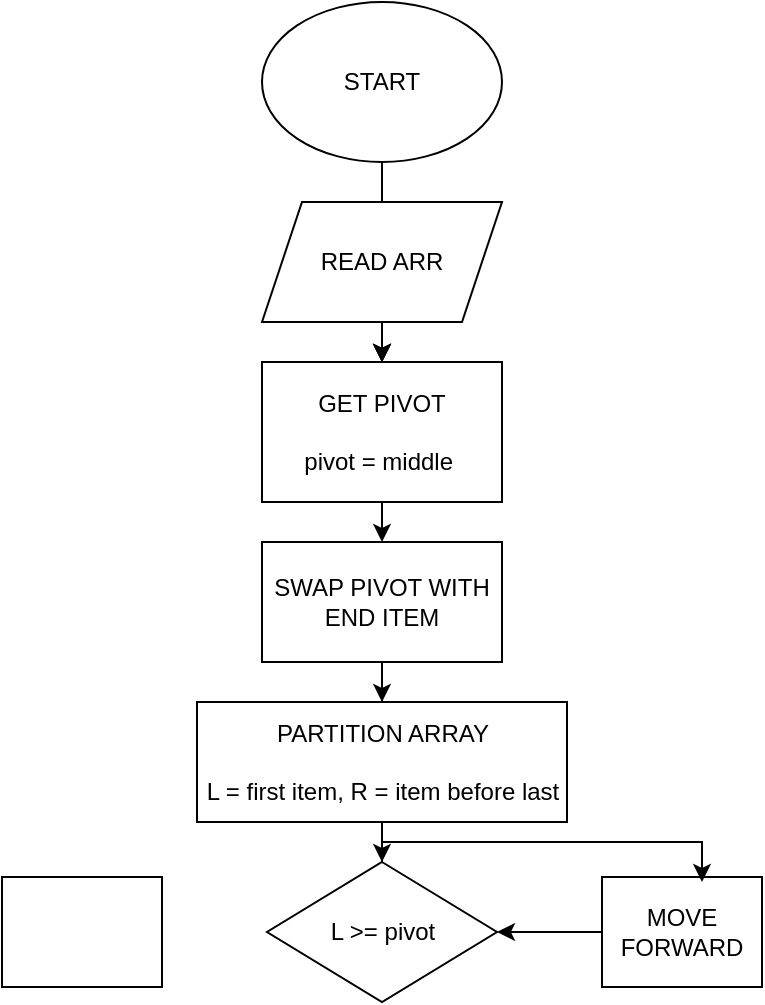 <mxfile version="26.2.13">
  <diagram name="Page-1" id="UoapbvysSd5U1X-dZqaJ">
    <mxGraphModel dx="1216" dy="653" grid="1" gridSize="10" guides="1" tooltips="1" connect="1" arrows="1" fold="1" page="1" pageScale="1" pageWidth="850" pageHeight="1100" math="0" shadow="0">
      <root>
        <mxCell id="0" />
        <mxCell id="1" parent="0" />
        <mxCell id="QaG2V4MxwFGOFlUVcH84-4" value="" style="edgeStyle=orthogonalEdgeStyle;rounded=0;orthogonalLoop=1;jettySize=auto;html=1;" parent="1" source="QaG2V4MxwFGOFlUVcH84-1" target="QaG2V4MxwFGOFlUVcH84-3" edge="1">
          <mxGeometry relative="1" as="geometry" />
        </mxCell>
        <mxCell id="QaG2V4MxwFGOFlUVcH84-5" value="" style="edgeStyle=orthogonalEdgeStyle;rounded=0;orthogonalLoop=1;jettySize=auto;html=1;" parent="1" source="QaG2V4MxwFGOFlUVcH84-1" target="QaG2V4MxwFGOFlUVcH84-3" edge="1">
          <mxGeometry relative="1" as="geometry" />
        </mxCell>
        <mxCell id="QaG2V4MxwFGOFlUVcH84-7" value="" style="edgeStyle=orthogonalEdgeStyle;rounded=0;orthogonalLoop=1;jettySize=auto;html=1;" parent="1" source="QaG2V4MxwFGOFlUVcH84-1" target="QaG2V4MxwFGOFlUVcH84-3" edge="1">
          <mxGeometry relative="1" as="geometry" />
        </mxCell>
        <mxCell id="QaG2V4MxwFGOFlUVcH84-9" value="" style="edgeStyle=orthogonalEdgeStyle;rounded=0;orthogonalLoop=1;jettySize=auto;html=1;" parent="1" source="QaG2V4MxwFGOFlUVcH84-1" target="QaG2V4MxwFGOFlUVcH84-3" edge="1">
          <mxGeometry relative="1" as="geometry" />
        </mxCell>
        <mxCell id="QaG2V4MxwFGOFlUVcH84-1" value="START" style="ellipse;whiteSpace=wrap;html=1;" parent="1" vertex="1">
          <mxGeometry x="340" y="20" width="120" height="80" as="geometry" />
        </mxCell>
        <mxCell id="QaG2V4MxwFGOFlUVcH84-8" value="" style="edgeStyle=orthogonalEdgeStyle;rounded=0;orthogonalLoop=1;jettySize=auto;html=1;" parent="1" source="QaG2V4MxwFGOFlUVcH84-2" target="QaG2V4MxwFGOFlUVcH84-6" edge="1">
          <mxGeometry relative="1" as="geometry" />
        </mxCell>
        <mxCell id="QaG2V4MxwFGOFlUVcH84-2" value="READ ARR" style="shape=parallelogram;perimeter=parallelogramPerimeter;whiteSpace=wrap;html=1;fixedSize=1;" parent="1" vertex="1">
          <mxGeometry x="340" y="120" width="120" height="60" as="geometry" />
        </mxCell>
        <mxCell id="QaG2V4MxwFGOFlUVcH84-3" value="GET PIVOT&lt;div&gt;&lt;br&gt;&lt;div&gt;pivot = middle&amp;nbsp;&lt;/div&gt;&lt;/div&gt;" style="rounded=0;whiteSpace=wrap;html=1;" parent="1" vertex="1">
          <mxGeometry x="340" y="200" width="120" height="70" as="geometry" />
        </mxCell>
        <mxCell id="DJR24NLSc45UjhZxEUbC-2" value="" style="edgeStyle=orthogonalEdgeStyle;rounded=0;orthogonalLoop=1;jettySize=auto;html=1;" edge="1" parent="1" source="QaG2V4MxwFGOFlUVcH84-6" target="DJR24NLSc45UjhZxEUbC-1">
          <mxGeometry relative="1" as="geometry" />
        </mxCell>
        <mxCell id="QaG2V4MxwFGOFlUVcH84-6" value="SWAP PIVOT WITH END ITEM" style="rounded=0;whiteSpace=wrap;html=1;" parent="1" vertex="1">
          <mxGeometry x="340" y="290" width="120" height="60" as="geometry" />
        </mxCell>
        <mxCell id="DJR24NLSc45UjhZxEUbC-8" value="" style="edgeStyle=orthogonalEdgeStyle;rounded=0;orthogonalLoop=1;jettySize=auto;html=1;" edge="1" parent="1" source="DJR24NLSc45UjhZxEUbC-1" target="DJR24NLSc45UjhZxEUbC-3">
          <mxGeometry relative="1" as="geometry" />
        </mxCell>
        <mxCell id="DJR24NLSc45UjhZxEUbC-1" value="PARTITION ARRAY&lt;div&gt;&lt;br&gt;&lt;/div&gt;&lt;div&gt;L = first item, R = item before last&lt;/div&gt;" style="rounded=0;whiteSpace=wrap;html=1;" vertex="1" parent="1">
          <mxGeometry x="307.5" y="370" width="185" height="60" as="geometry" />
        </mxCell>
        <mxCell id="DJR24NLSc45UjhZxEUbC-3" value="L &amp;gt;= pivot" style="rhombus;whiteSpace=wrap;html=1;" vertex="1" parent="1">
          <mxGeometry x="342.5" y="450" width="115" height="70" as="geometry" />
        </mxCell>
        <mxCell id="DJR24NLSc45UjhZxEUbC-9" value="" style="rounded=0;whiteSpace=wrap;html=1;" vertex="1" parent="1">
          <mxGeometry x="210" y="457.5" width="80" height="55" as="geometry" />
        </mxCell>
        <mxCell id="DJR24NLSc45UjhZxEUbC-11" value="" style="edgeStyle=orthogonalEdgeStyle;rounded=0;orthogonalLoop=1;jettySize=auto;html=1;" edge="1" parent="1" source="DJR24NLSc45UjhZxEUbC-10" target="DJR24NLSc45UjhZxEUbC-3">
          <mxGeometry relative="1" as="geometry" />
        </mxCell>
        <mxCell id="DJR24NLSc45UjhZxEUbC-10" value="MOVE FORWARD" style="rounded=0;whiteSpace=wrap;html=1;" vertex="1" parent="1">
          <mxGeometry x="510" y="457.5" width="80" height="55" as="geometry" />
        </mxCell>
        <mxCell id="DJR24NLSc45UjhZxEUbC-15" value="" style="endArrow=classic;html=1;rounded=0;entryX=0.625;entryY=0.045;entryDx=0;entryDy=0;entryPerimeter=0;" edge="1" parent="1" target="DJR24NLSc45UjhZxEUbC-10">
          <mxGeometry width="50" height="50" relative="1" as="geometry">
            <mxPoint x="400" y="440" as="sourcePoint" />
            <mxPoint x="450" y="310" as="targetPoint" />
            <Array as="points">
              <mxPoint x="560" y="440" />
            </Array>
          </mxGeometry>
        </mxCell>
      </root>
    </mxGraphModel>
  </diagram>
</mxfile>
